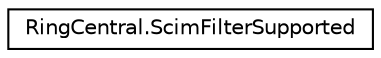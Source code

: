 digraph "Graphical Class Hierarchy"
{
 // LATEX_PDF_SIZE
  edge [fontname="Helvetica",fontsize="10",labelfontname="Helvetica",labelfontsize="10"];
  node [fontname="Helvetica",fontsize="10",shape=record];
  rankdir="LR";
  Node0 [label="RingCentral.ScimFilterSupported",height=0.2,width=0.4,color="black", fillcolor="white", style="filled",URL="$classRingCentral_1_1ScimFilterSupported.html",tooltip=" "];
}

